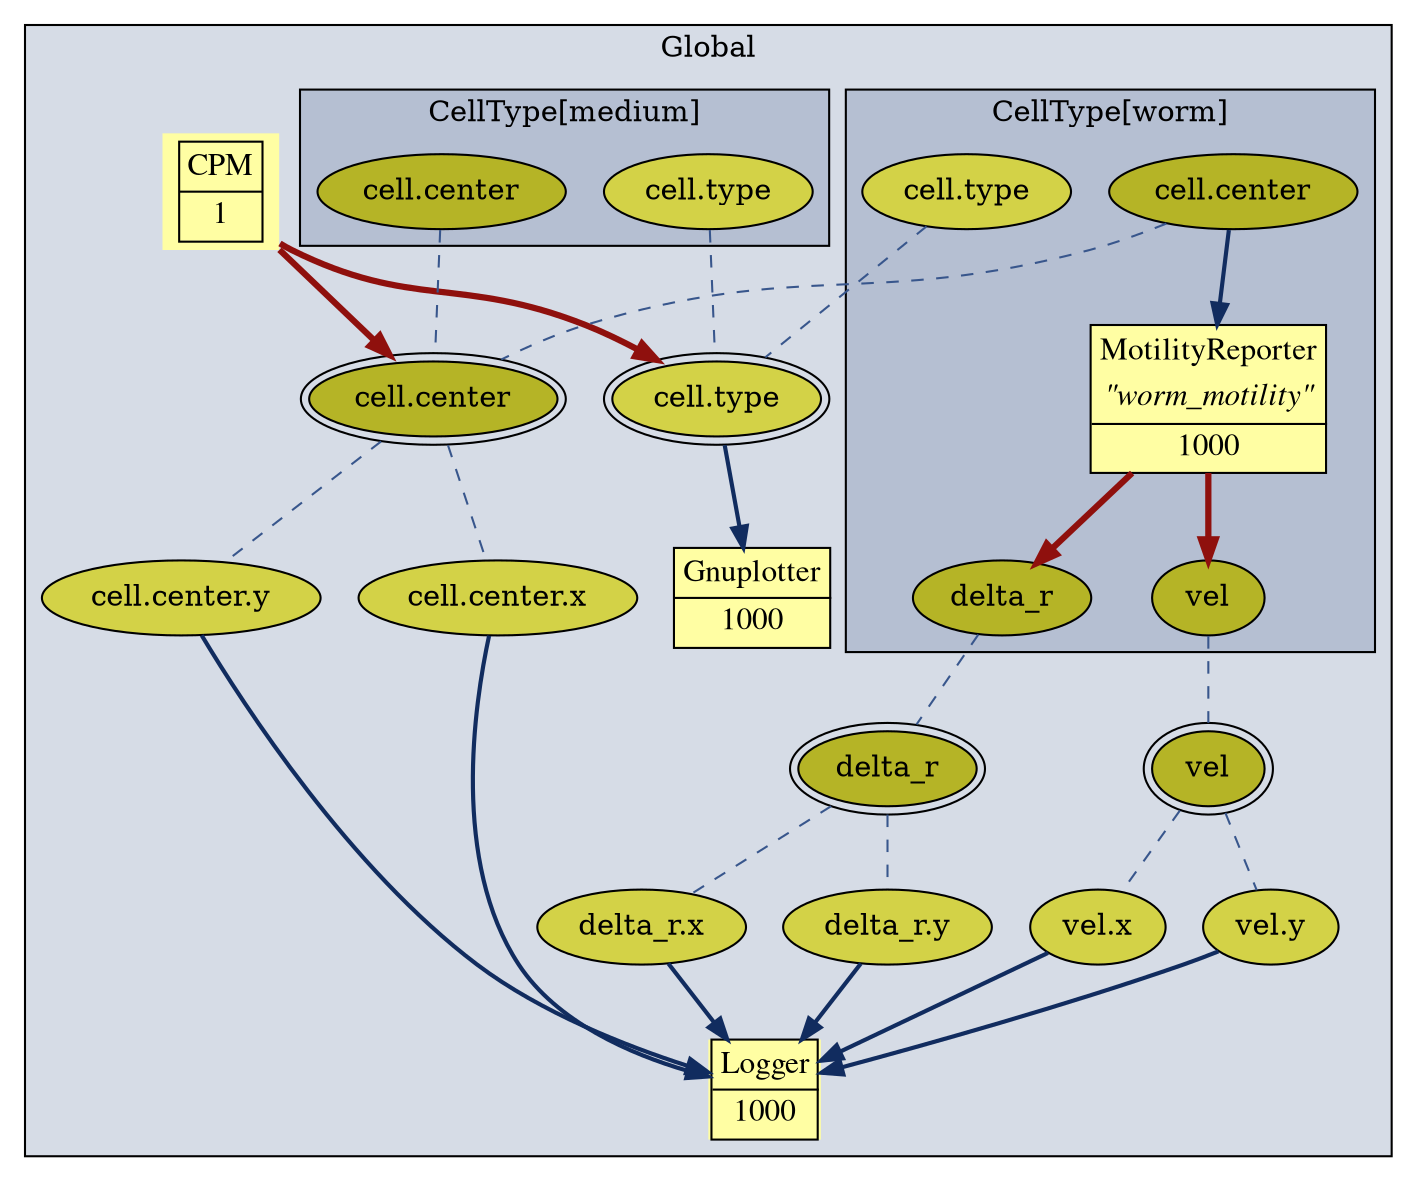 digraph {
compound=true;
subgraph cluster{
labelloc="t";label="Global";bgcolor="#2341782f"
node[style=filled,fillcolor="#fffea3"]
CPM_0_1 [shape=plaintext, label=<<font face="times" point-size="15"><table cellborder="0" border="1" cellspacing="0" cellpadding="3">  <tr><td>CPM</td></tr><hr/><tr><td>1</td></tr></table></font>>, URL="morph://MorpheusModel/CPM" ]
Gnuplotter_0_1000[ shape=plaintext,  margin="0", label=<<font face="times" point-size="15"><table cellborder="0" border="1" cellspacing="0" cellpadding="3" align="center">
<tr><td>Gnuplotter</td></tr>
<hr/>
<tr><td>1000</td></tr></table></font>>, URL="morph://MorpheusModel/Analysis/Gnuplotter" ]
Logger_0_1000[ shape=plaintext,  margin="0", label=<<font face="times" point-size="15"><table cellborder="0" border="1" cellspacing="0" cellpadding="3" align="center">
<tr><td>Logger</td></tr>
<hr/>
<tr><td>1000</td></tr></table></font>>, URL="morph://MorpheusModel/Analysis/Logger" ]
cell_center_0[label="cell.center", fillcolor="#b5b426",peripheries=2]
cell_center_x_0[label="cell.center.x", fillcolor="#d3d247"]
cell_center_y_0[label="cell.center.y", fillcolor="#d3d247"]
cell_type_0[label="cell.type", fillcolor="#d3d247",peripheries=2]
delta_r_0[label="delta_r", fillcolor="#b5b426",peripheries=2]
delta_r_x_0[label="delta_r.x", fillcolor="#d3d247"]
delta_r_y_0[label="delta_r.y", fillcolor="#d3d247"]
vel_0[label="vel", fillcolor="#b5b426",peripheries=2]
vel_x_0[label="vel.x", fillcolor="#d3d247"]
vel_y_0[label="vel.y", fillcolor="#d3d247"]
subgraph cluster_1 {
label="CellType[worm]";
MotilityReporter_11480696856280444441[ shape=plaintext,  margin="0", label=<<font face="times" point-size="15"><table cellborder="0" border="1" cellspacing="0" cellpadding="3" align="center">
<tr><td>MotilityReporter</td></tr>
<tr><td><I>"worm_motility"</I></td></tr>
<hr/>
<tr><td>1000</td></tr></table></font>>, URL="morph://MorpheusModel/CellTypes/CellType[0]/MotilityReporter" ]
cell_center_1[label="cell.center", fillcolor="#b5b426"]
cell_type_1[label="cell.type", fillcolor="#d3d247", URL="morph://MorpheusModel/CellTypes/CellType[0]"]
delta_r_1[label="delta_r", fillcolor="#b5b426", URL="morph://MorpheusModel/CellTypes/CellType[0]/PropertyVector[1]"]
vel_1[label="vel", fillcolor="#b5b426", URL="morph://MorpheusModel/CellTypes/CellType[0]/PropertyVector[0]"]
}
subgraph cluster_2 {
label="CellType[medium]";
cell_center_2[label="cell.center", fillcolor="#b5b426"]
cell_type_2[label="cell.type", fillcolor="#d3d247", URL="morph://MorpheusModel/CellTypes/CellType[1]"]
}
subgraph cluster_3 {
label="CellType[Medium]";
}
}
CPM_0_1 -> cell_center_0 [penwidth=3, color="#8f100d"] 

CPM_0_1 -> cell_type_0 [penwidth=3, color="#8f100d"] 

MotilityReporter_11480696856280444441 -> delta_r_1 [penwidth=3, color="#8f100d"] 

MotilityReporter_11480696856280444441 -> vel_1 [penwidth=3, color="#8f100d"] 

cell_center_0 -> cell_center_x_0 [dir=none, style="dashed", penwidth=1, color="#38568c"] 

cell_center_0 -> cell_center_y_0 [dir=none, style="dashed", penwidth=1, color="#38568c"] 

cell_center_1 -> MotilityReporter_11480696856280444441 [penwidth=2, color="#112c5f"] 

cell_center_1 -> cell_center_0 [dir=none, style="dashed", penwidth=1, color="#38568c"] 

cell_center_2 -> cell_center_0 [dir=none, style="dashed", penwidth=1, color="#38568c"] 

cell_center_x_0 -> Logger_0_1000 [penwidth=2, color="#112c5f"] 

cell_center_y_0 -> Logger_0_1000 [penwidth=2, color="#112c5f"] 

cell_type_0 -> Gnuplotter_0_1000 [penwidth=2, color="#112c5f"] 

cell_type_1 -> cell_type_0 [dir=none, style="dashed", penwidth=1, color="#38568c"] 

cell_type_2 -> cell_type_0 [dir=none, style="dashed", penwidth=1, color="#38568c"] 

delta_r_0 -> delta_r_x_0 [dir=none, style="dashed", penwidth=1, color="#38568c"] 

delta_r_0 -> delta_r_y_0 [dir=none, style="dashed", penwidth=1, color="#38568c"] 

delta_r_1 -> delta_r_0 [dir=none, style="dashed", penwidth=1, color="#38568c"] 

delta_r_x_0 -> Logger_0_1000 [penwidth=2, color="#112c5f"] 

delta_r_y_0 -> Logger_0_1000 [penwidth=2, color="#112c5f"] 

vel_0 -> vel_x_0 [dir=none, style="dashed", penwidth=1, color="#38568c"] 

vel_0 -> vel_y_0 [dir=none, style="dashed", penwidth=1, color="#38568c"] 

vel_1 -> vel_0 [dir=none, style="dashed", penwidth=1, color="#38568c"] 

vel_x_0 -> Logger_0_1000 [penwidth=2, color="#112c5f"] 

vel_y_0 -> Logger_0_1000 [penwidth=2, color="#112c5f"] 

}
